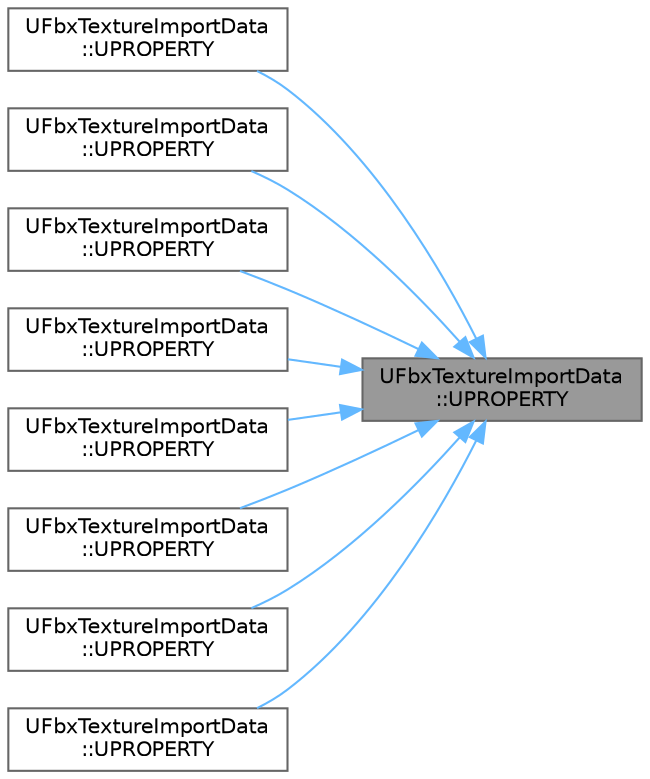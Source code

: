 digraph "UFbxTextureImportData::UPROPERTY"
{
 // INTERACTIVE_SVG=YES
 // LATEX_PDF_SIZE
  bgcolor="transparent";
  edge [fontname=Helvetica,fontsize=10,labelfontname=Helvetica,labelfontsize=10];
  node [fontname=Helvetica,fontsize=10,shape=box,height=0.2,width=0.4];
  rankdir="RL";
  Node1 [id="Node000001",label="UFbxTextureImportData\l::UPROPERTY",height=0.2,width=0.4,color="gray40", fillcolor="grey60", style="filled", fontcolor="black",tooltip="If importing textures is enabled, this option will cause normal map Y (Green) values to be inverted."];
  Node1 -> Node2 [id="edge1_Node000001_Node000002",dir="back",color="steelblue1",style="solid",tooltip=" "];
  Node2 [id="Node000002",label="UFbxTextureImportData\l::UPROPERTY",height=0.2,width=0.4,color="grey40", fillcolor="white", style="filled",URL="$d0/d3e/classUFbxTextureImportData.html#ae376e4277c620777c8ca0b37395ee6fc",tooltip="Base material to instance from when importing materials."];
  Node1 -> Node3 [id="edge2_Node000001_Node000003",dir="back",color="steelblue1",style="solid",tooltip=" "];
  Node3 [id="Node000003",label="UFbxTextureImportData\l::UPROPERTY",height=0.2,width=0.4,color="grey40", fillcolor="white", style="filled",URL="$d0/d3e/classUFbxTextureImportData.html#ae0424dc35ae68cae07ad74cc17d66ab1",tooltip=" "];
  Node1 -> Node4 [id="edge3_Node000001_Node000004",dir="back",color="steelblue1",style="solid",tooltip=" "];
  Node4 [id="Node000004",label="UFbxTextureImportData\l::UPROPERTY",height=0.2,width=0.4,color="grey40", fillcolor="white", style="filled",URL="$d0/d3e/classUFbxTextureImportData.html#aa78c4cbc3f29d736234a57e3a9d0be6e",tooltip=" "];
  Node1 -> Node5 [id="edge4_Node000001_Node000005",dir="back",color="steelblue1",style="solid",tooltip=" "];
  Node5 [id="Node000005",label="UFbxTextureImportData\l::UPROPERTY",height=0.2,width=0.4,color="grey40", fillcolor="white", style="filled",URL="$d0/d3e/classUFbxTextureImportData.html#af0ce827a3f296c00fa353000572e34ec",tooltip=" "];
  Node1 -> Node6 [id="edge5_Node000001_Node000006",dir="back",color="steelblue1",style="solid",tooltip=" "];
  Node6 [id="Node000006",label="UFbxTextureImportData\l::UPROPERTY",height=0.2,width=0.4,color="grey40", fillcolor="white", style="filled",URL="$d0/d3e/classUFbxTextureImportData.html#a6d2322d43974f634d689f907b257ff14",tooltip=" "];
  Node1 -> Node7 [id="edge6_Node000001_Node000007",dir="back",color="steelblue1",style="solid",tooltip=" "];
  Node7 [id="Node000007",label="UFbxTextureImportData\l::UPROPERTY",height=0.2,width=0.4,color="grey40", fillcolor="white", style="filled",URL="$d0/d3e/classUFbxTextureImportData.html#a4f0b64eb7e0844e51662ce394ecb31f3",tooltip=" "];
  Node1 -> Node8 [id="edge7_Node000001_Node000008",dir="back",color="steelblue1",style="solid",tooltip=" "];
  Node8 [id="Node000008",label="UFbxTextureImportData\l::UPROPERTY",height=0.2,width=0.4,color="grey40", fillcolor="white", style="filled",URL="$d0/d3e/classUFbxTextureImportData.html#a3037785a34ffc7c49123fcd7a0ec39ff",tooltip=" "];
  Node1 -> Node9 [id="edge8_Node000001_Node000009",dir="back",color="steelblue1",style="solid",tooltip=" "];
  Node9 [id="Node000009",label="UFbxTextureImportData\l::UPROPERTY",height=0.2,width=0.4,color="grey40", fillcolor="white", style="filled",URL="$d0/d3e/classUFbxTextureImportData.html#a97d52664ea54ac97d308ca456f02e117",tooltip=" "];
}
